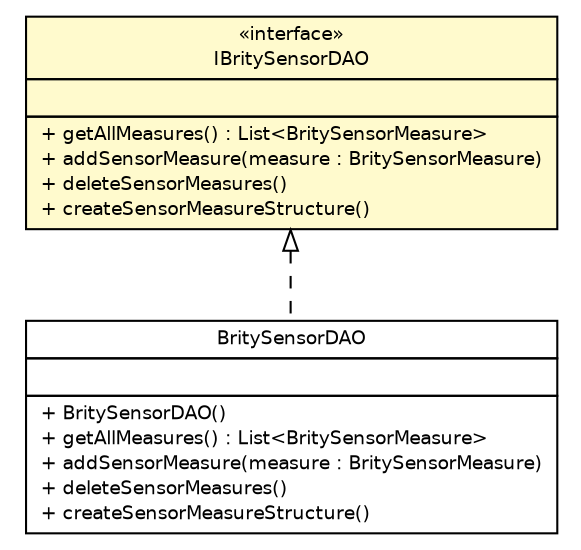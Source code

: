 #!/usr/local/bin/dot
#
# Class diagram 
# Generated by UMLGraph version R5_6 (http://www.umlgraph.org/)
#

digraph G {
	edge [fontname="Helvetica",fontsize=10,labelfontname="Helvetica",labelfontsize=10];
	node [fontname="Helvetica",fontsize=10,shape=plaintext];
	nodesep=0.25;
	ranksep=0.5;
	// jab.lejos.liverobots.brity.dao.BritySensorDAO
	c249 [label=<<table title="jab.lejos.liverobots.brity.dao.BritySensorDAO" border="0" cellborder="1" cellspacing="0" cellpadding="2" port="p" href="./BritySensorDAO.html">
		<tr><td><table border="0" cellspacing="0" cellpadding="1">
<tr><td align="center" balign="center"> BritySensorDAO </td></tr>
		</table></td></tr>
		<tr><td><table border="0" cellspacing="0" cellpadding="1">
<tr><td align="left" balign="left">  </td></tr>
		</table></td></tr>
		<tr><td><table border="0" cellspacing="0" cellpadding="1">
<tr><td align="left" balign="left"> + BritySensorDAO() </td></tr>
<tr><td align="left" balign="left"> + getAllMeasures() : List&lt;BritySensorMeasure&gt; </td></tr>
<tr><td align="left" balign="left"> + addSensorMeasure(measure : BritySensorMeasure) </td></tr>
<tr><td align="left" balign="left"> + deleteSensorMeasures() </td></tr>
<tr><td align="left" balign="left"> + createSensorMeasureStructure() </td></tr>
		</table></td></tr>
		</table>>, URL="./BritySensorDAO.html", fontname="Helvetica", fontcolor="black", fontsize=9.0];
	// jab.lejos.liverobots.brity.dao.IBritySensorDAO
	c251 [label=<<table title="jab.lejos.liverobots.brity.dao.IBritySensorDAO" border="0" cellborder="1" cellspacing="0" cellpadding="2" port="p" bgcolor="lemonChiffon" href="./IBritySensorDAO.html">
		<tr><td><table border="0" cellspacing="0" cellpadding="1">
<tr><td align="center" balign="center"> &#171;interface&#187; </td></tr>
<tr><td align="center" balign="center"> IBritySensorDAO </td></tr>
		</table></td></tr>
		<tr><td><table border="0" cellspacing="0" cellpadding="1">
<tr><td align="left" balign="left">  </td></tr>
		</table></td></tr>
		<tr><td><table border="0" cellspacing="0" cellpadding="1">
<tr><td align="left" balign="left"> + getAllMeasures() : List&lt;BritySensorMeasure&gt; </td></tr>
<tr><td align="left" balign="left"> + addSensorMeasure(measure : BritySensorMeasure) </td></tr>
<tr><td align="left" balign="left"> + deleteSensorMeasures() </td></tr>
<tr><td align="left" balign="left"> + createSensorMeasureStructure() </td></tr>
		</table></td></tr>
		</table>>, URL="./IBritySensorDAO.html", fontname="Helvetica", fontcolor="black", fontsize=9.0];
	//jab.lejos.liverobots.brity.dao.BritySensorDAO implements jab.lejos.liverobots.brity.dao.IBritySensorDAO
	c251:p -> c249:p [dir=back,arrowtail=empty,style=dashed];
}

